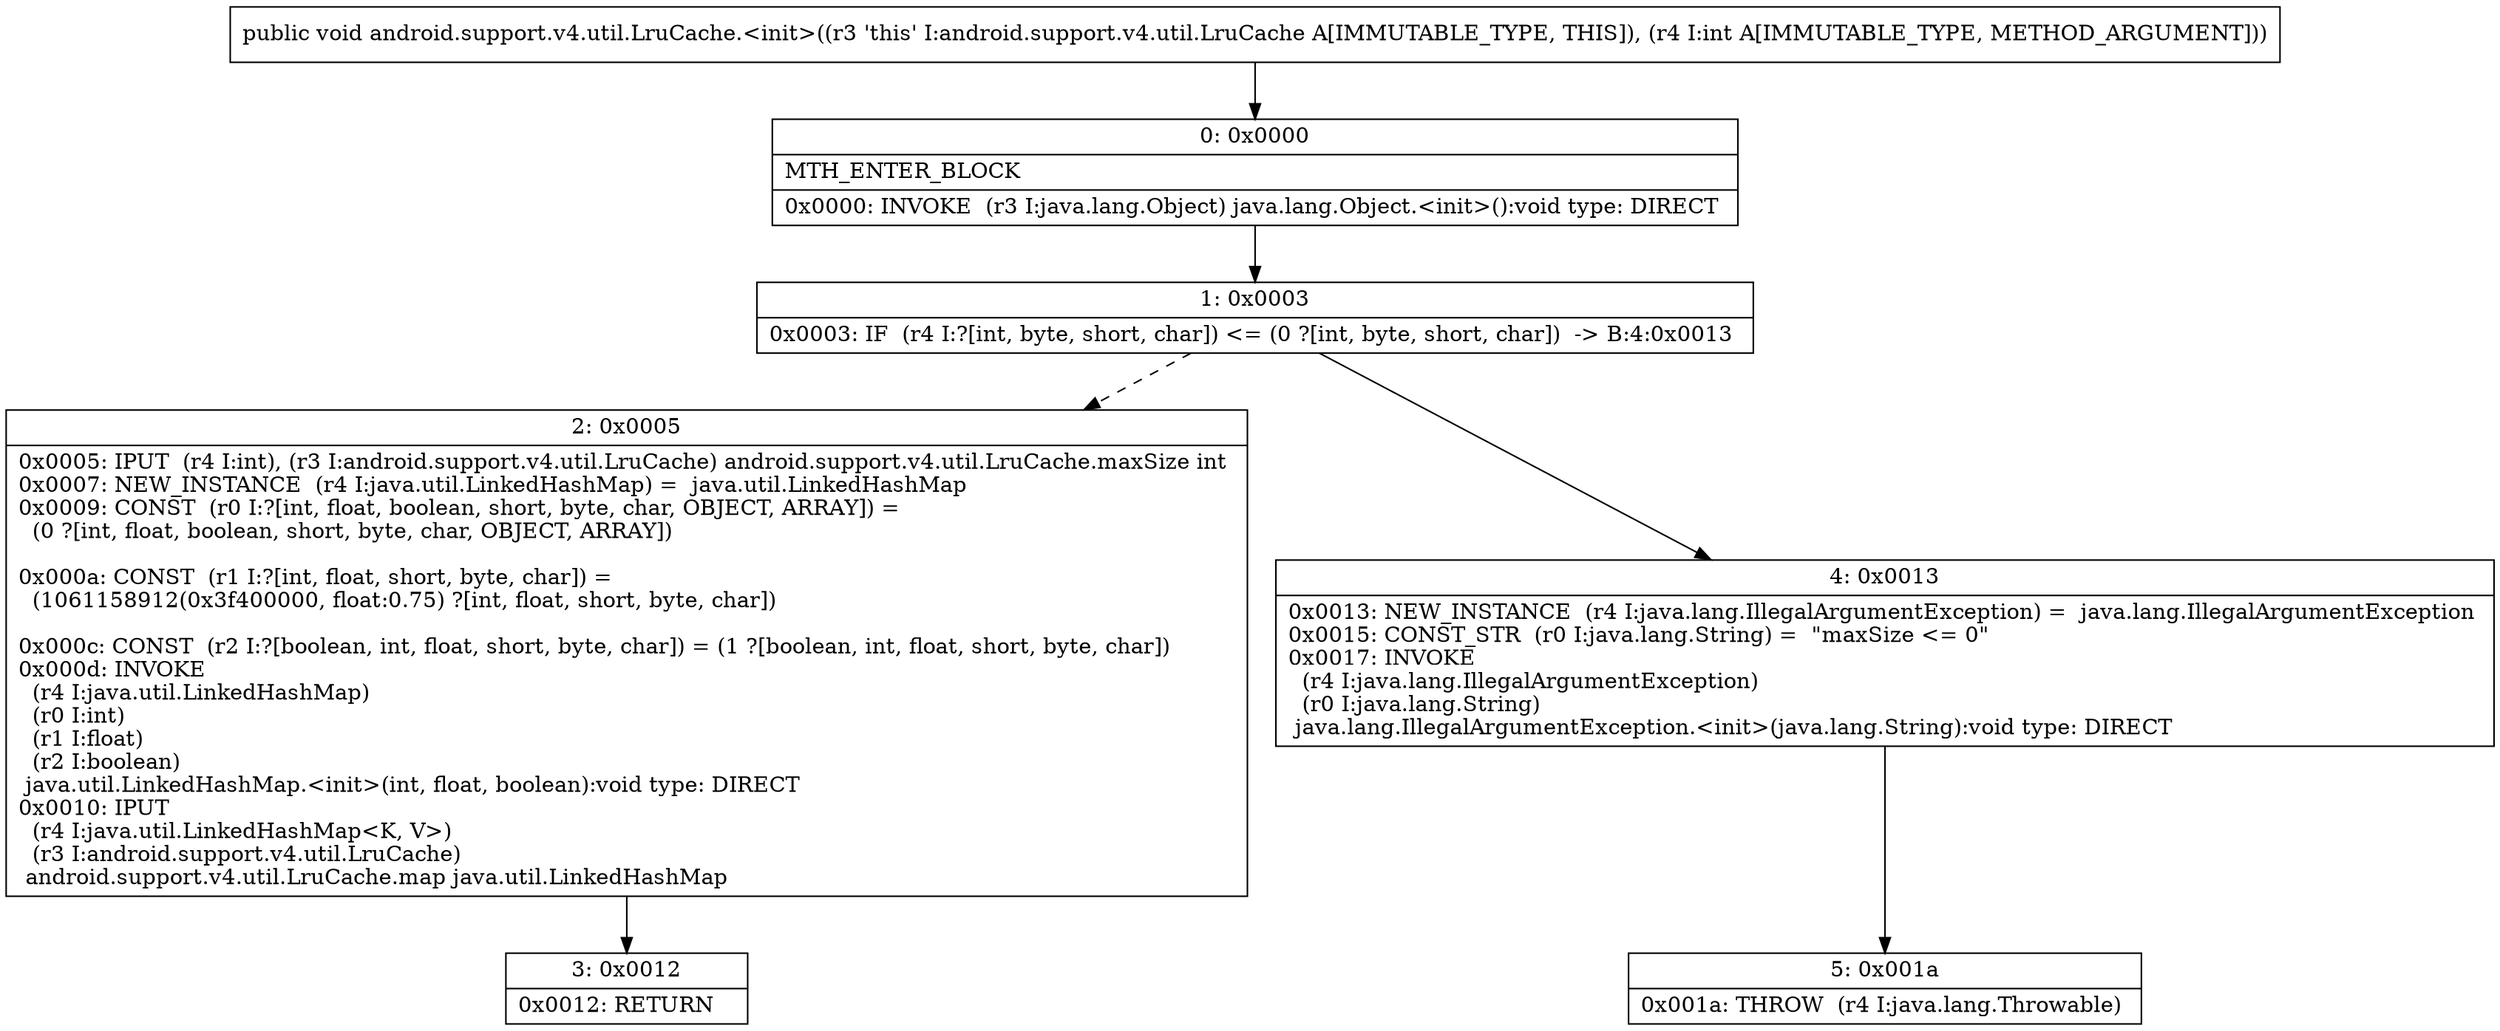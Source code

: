 digraph "CFG forandroid.support.v4.util.LruCache.\<init\>(I)V" {
Node_0 [shape=record,label="{0\:\ 0x0000|MTH_ENTER_BLOCK\l|0x0000: INVOKE  (r3 I:java.lang.Object) java.lang.Object.\<init\>():void type: DIRECT \l}"];
Node_1 [shape=record,label="{1\:\ 0x0003|0x0003: IF  (r4 I:?[int, byte, short, char]) \<= (0 ?[int, byte, short, char])  \-\> B:4:0x0013 \l}"];
Node_2 [shape=record,label="{2\:\ 0x0005|0x0005: IPUT  (r4 I:int), (r3 I:android.support.v4.util.LruCache) android.support.v4.util.LruCache.maxSize int \l0x0007: NEW_INSTANCE  (r4 I:java.util.LinkedHashMap) =  java.util.LinkedHashMap \l0x0009: CONST  (r0 I:?[int, float, boolean, short, byte, char, OBJECT, ARRAY]) = \l  (0 ?[int, float, boolean, short, byte, char, OBJECT, ARRAY])\l \l0x000a: CONST  (r1 I:?[int, float, short, byte, char]) = \l  (1061158912(0x3f400000, float:0.75) ?[int, float, short, byte, char])\l \l0x000c: CONST  (r2 I:?[boolean, int, float, short, byte, char]) = (1 ?[boolean, int, float, short, byte, char]) \l0x000d: INVOKE  \l  (r4 I:java.util.LinkedHashMap)\l  (r0 I:int)\l  (r1 I:float)\l  (r2 I:boolean)\l java.util.LinkedHashMap.\<init\>(int, float, boolean):void type: DIRECT \l0x0010: IPUT  \l  (r4 I:java.util.LinkedHashMap\<K, V\>)\l  (r3 I:android.support.v4.util.LruCache)\l android.support.v4.util.LruCache.map java.util.LinkedHashMap \l}"];
Node_3 [shape=record,label="{3\:\ 0x0012|0x0012: RETURN   \l}"];
Node_4 [shape=record,label="{4\:\ 0x0013|0x0013: NEW_INSTANCE  (r4 I:java.lang.IllegalArgumentException) =  java.lang.IllegalArgumentException \l0x0015: CONST_STR  (r0 I:java.lang.String) =  \"maxSize \<= 0\" \l0x0017: INVOKE  \l  (r4 I:java.lang.IllegalArgumentException)\l  (r0 I:java.lang.String)\l java.lang.IllegalArgumentException.\<init\>(java.lang.String):void type: DIRECT \l}"];
Node_5 [shape=record,label="{5\:\ 0x001a|0x001a: THROW  (r4 I:java.lang.Throwable) \l}"];
MethodNode[shape=record,label="{public void android.support.v4.util.LruCache.\<init\>((r3 'this' I:android.support.v4.util.LruCache A[IMMUTABLE_TYPE, THIS]), (r4 I:int A[IMMUTABLE_TYPE, METHOD_ARGUMENT])) }"];
MethodNode -> Node_0;
Node_0 -> Node_1;
Node_1 -> Node_2[style=dashed];
Node_1 -> Node_4;
Node_2 -> Node_3;
Node_4 -> Node_5;
}

